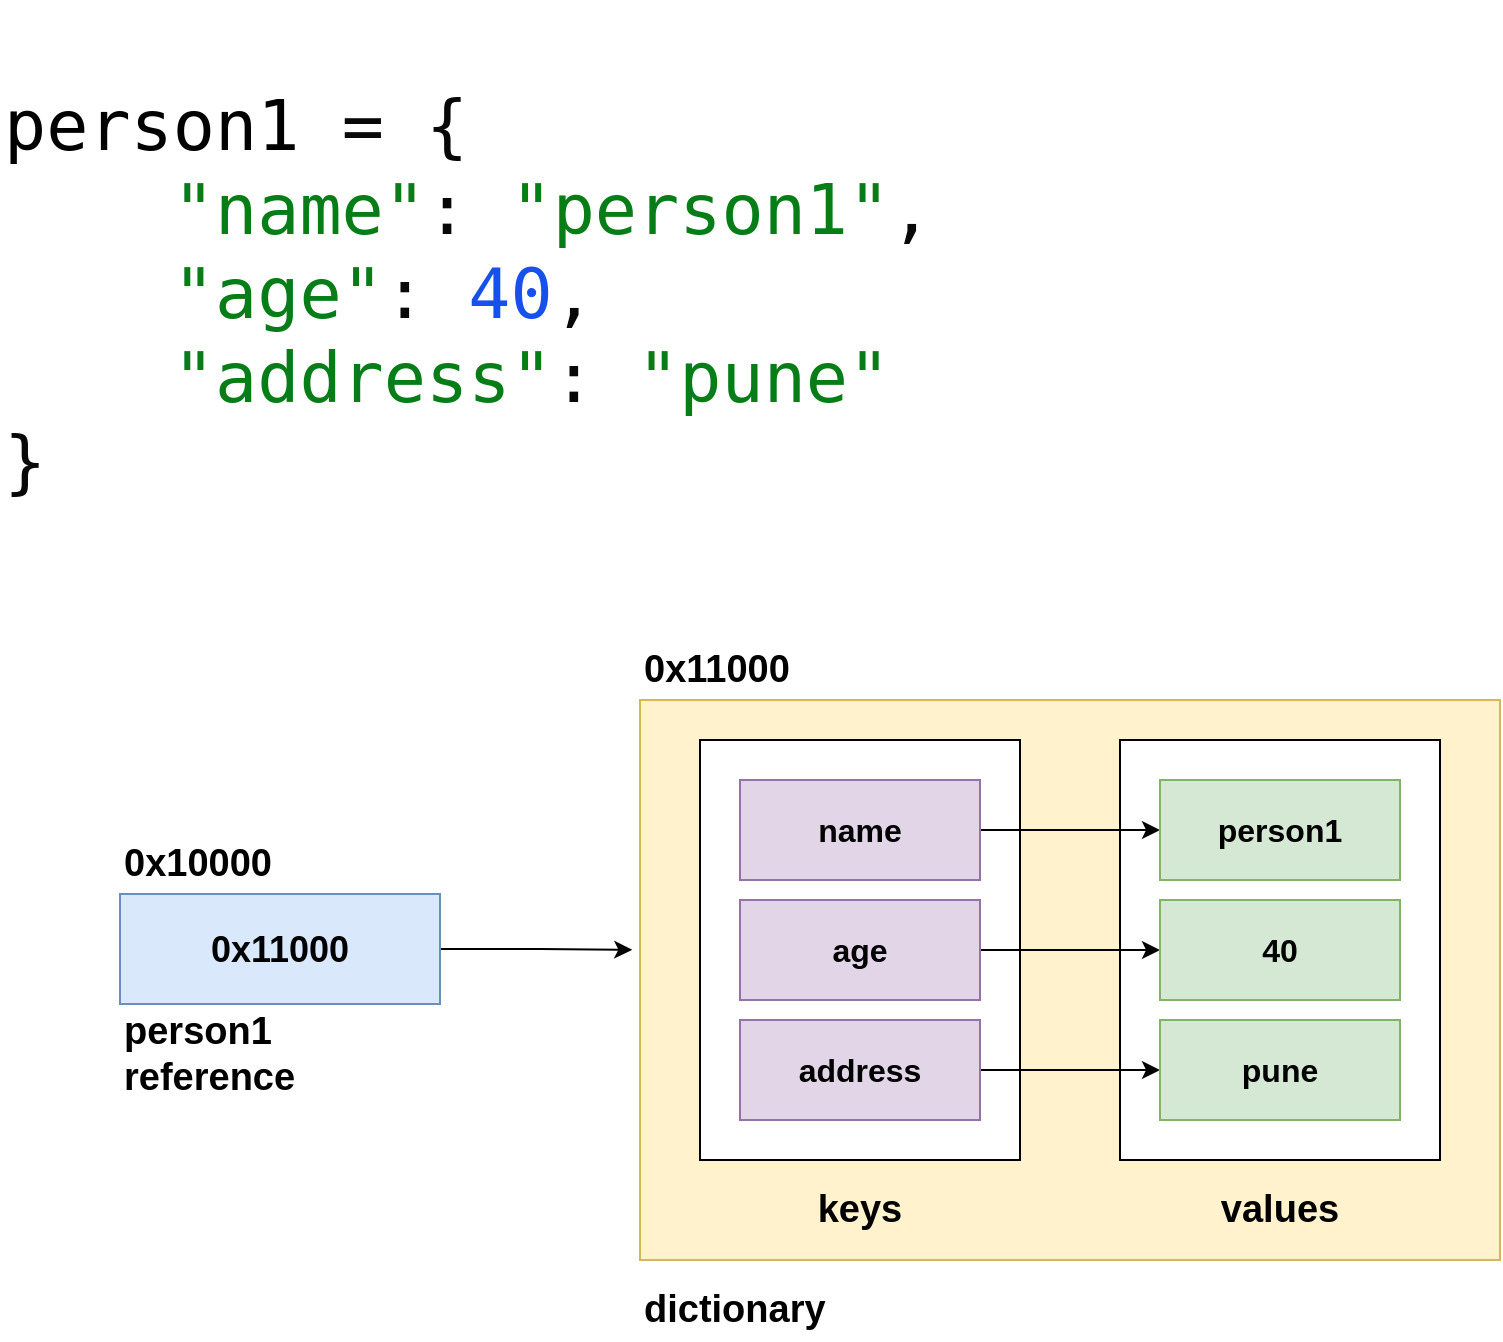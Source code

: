 <mxfile version="21.4.0" type="device">
  <diagram name="Page-1" id="cPXdqtFhVd-CmYwQC1Np">
    <mxGraphModel dx="1242" dy="828" grid="1" gridSize="10" guides="1" tooltips="1" connect="1" arrows="1" fold="1" page="1" pageScale="1" pageWidth="827" pageHeight="1169" math="0" shadow="0">
      <root>
        <mxCell id="0" />
        <mxCell id="1" parent="0" />
        <mxCell id="q5GMwRHJN3oYKQXexOhs-16" value="" style="rounded=0;whiteSpace=wrap;html=1;fillColor=#fff2cc;strokeColor=#d6b656;" vertex="1" parent="1">
          <mxGeometry x="340" y="380" width="430" height="280" as="geometry" />
        </mxCell>
        <mxCell id="q5GMwRHJN3oYKQXexOhs-8" value="" style="rounded=0;whiteSpace=wrap;html=1;" vertex="1" parent="1">
          <mxGeometry x="580" y="400" width="160" height="210" as="geometry" />
        </mxCell>
        <mxCell id="q5GMwRHJN3oYKQXexOhs-2" value="&lt;div style=&quot;background-color:#ffffff;color:#080808&quot;&gt;&lt;pre style=&quot;font-family:&#39;JetBrains Mono&#39;,monospace;font-size:26.3pt;&quot;&gt;&lt;span style=&quot;color:#000000;&quot;&gt;person1 &lt;/span&gt;= {&lt;br&gt;    &lt;span style=&quot;color:#067d17;&quot;&gt;&quot;name&quot;&lt;/span&gt;: &lt;span style=&quot;color:#067d17;&quot;&gt;&quot;person1&quot;&lt;/span&gt;, &lt;br&gt;    &lt;span style=&quot;color:#067d17;&quot;&gt;&quot;age&quot;&lt;/span&gt;: &lt;span style=&quot;color:#1750eb;&quot;&gt;40&lt;/span&gt;, &lt;br&gt;    &lt;span style=&quot;color:#067d17;&quot;&gt;&quot;address&quot;&lt;/span&gt;: &lt;span style=&quot;color:#067d17;&quot;&gt;&quot;pune&quot;&lt;br&gt;&lt;/span&gt;}&lt;/pre&gt;&lt;/div&gt;" style="text;whiteSpace=wrap;html=1;" vertex="1" parent="1">
          <mxGeometry x="20" y="30" width="520" height="300" as="geometry" />
        </mxCell>
        <mxCell id="q5GMwRHJN3oYKQXexOhs-3" value="" style="rounded=0;whiteSpace=wrap;html=1;" vertex="1" parent="1">
          <mxGeometry x="370" y="400" width="160" height="210" as="geometry" />
        </mxCell>
        <mxCell id="q5GMwRHJN3oYKQXexOhs-13" style="edgeStyle=orthogonalEdgeStyle;rounded=0;orthogonalLoop=1;jettySize=auto;html=1;entryX=0;entryY=0.5;entryDx=0;entryDy=0;" edge="1" parent="1" source="q5GMwRHJN3oYKQXexOhs-4" target="q5GMwRHJN3oYKQXexOhs-9">
          <mxGeometry relative="1" as="geometry" />
        </mxCell>
        <mxCell id="q5GMwRHJN3oYKQXexOhs-4" value="name" style="rounded=0;whiteSpace=wrap;html=1;fontStyle=1;fontSize=16;fillColor=#e1d5e7;strokeColor=#9673a6;" vertex="1" parent="1">
          <mxGeometry x="390" y="420" width="120" height="50" as="geometry" />
        </mxCell>
        <mxCell id="q5GMwRHJN3oYKQXexOhs-14" style="edgeStyle=orthogonalEdgeStyle;rounded=0;orthogonalLoop=1;jettySize=auto;html=1;" edge="1" parent="1" source="q5GMwRHJN3oYKQXexOhs-5" target="q5GMwRHJN3oYKQXexOhs-10">
          <mxGeometry relative="1" as="geometry" />
        </mxCell>
        <mxCell id="q5GMwRHJN3oYKQXexOhs-5" value="age" style="rounded=0;whiteSpace=wrap;html=1;fontStyle=1;fontSize=16;fillColor=#e1d5e7;strokeColor=#9673a6;" vertex="1" parent="1">
          <mxGeometry x="390" y="480" width="120" height="50" as="geometry" />
        </mxCell>
        <mxCell id="q5GMwRHJN3oYKQXexOhs-15" style="edgeStyle=orthogonalEdgeStyle;rounded=0;orthogonalLoop=1;jettySize=auto;html=1;" edge="1" parent="1" source="q5GMwRHJN3oYKQXexOhs-6" target="q5GMwRHJN3oYKQXexOhs-11">
          <mxGeometry relative="1" as="geometry" />
        </mxCell>
        <mxCell id="q5GMwRHJN3oYKQXexOhs-6" value="address" style="rounded=0;whiteSpace=wrap;html=1;fontStyle=1;fontSize=16;fillColor=#e1d5e7;strokeColor=#9673a6;" vertex="1" parent="1">
          <mxGeometry x="390" y="540" width="120" height="50" as="geometry" />
        </mxCell>
        <mxCell id="q5GMwRHJN3oYKQXexOhs-7" value="keys" style="text;html=1;strokeColor=none;fillColor=none;align=center;verticalAlign=middle;whiteSpace=wrap;rounded=0;fontStyle=1;fontSize=19;" vertex="1" parent="1">
          <mxGeometry x="420" y="620" width="60" height="30" as="geometry" />
        </mxCell>
        <mxCell id="q5GMwRHJN3oYKQXexOhs-9" value="person1" style="rounded=0;whiteSpace=wrap;html=1;fontStyle=1;fontSize=16;fillColor=#d5e8d4;strokeColor=#82b366;" vertex="1" parent="1">
          <mxGeometry x="600" y="420" width="120" height="50" as="geometry" />
        </mxCell>
        <mxCell id="q5GMwRHJN3oYKQXexOhs-10" value="40" style="rounded=0;whiteSpace=wrap;html=1;fontStyle=1;fontSize=16;fillColor=#d5e8d4;strokeColor=#82b366;" vertex="1" parent="1">
          <mxGeometry x="600" y="480" width="120" height="50" as="geometry" />
        </mxCell>
        <mxCell id="q5GMwRHJN3oYKQXexOhs-11" value="pune" style="rounded=0;whiteSpace=wrap;html=1;fontStyle=1;fontSize=16;fillColor=#d5e8d4;strokeColor=#82b366;" vertex="1" parent="1">
          <mxGeometry x="600" y="540" width="120" height="50" as="geometry" />
        </mxCell>
        <mxCell id="q5GMwRHJN3oYKQXexOhs-12" value="values" style="text;html=1;strokeColor=none;fillColor=none;align=center;verticalAlign=middle;whiteSpace=wrap;rounded=0;fontStyle=1;fontSize=19;" vertex="1" parent="1">
          <mxGeometry x="630" y="620" width="60" height="30" as="geometry" />
        </mxCell>
        <mxCell id="q5GMwRHJN3oYKQXexOhs-22" style="edgeStyle=orthogonalEdgeStyle;rounded=0;orthogonalLoop=1;jettySize=auto;html=1;entryX=-0.009;entryY=0.446;entryDx=0;entryDy=0;entryPerimeter=0;" edge="1" parent="1" source="q5GMwRHJN3oYKQXexOhs-17" target="q5GMwRHJN3oYKQXexOhs-16">
          <mxGeometry relative="1" as="geometry" />
        </mxCell>
        <mxCell id="q5GMwRHJN3oYKQXexOhs-17" value="0x11000" style="rounded=0;whiteSpace=wrap;html=1;fillColor=#dae8fc;strokeColor=#6c8ebf;fontStyle=1;fontSize=18;" vertex="1" parent="1">
          <mxGeometry x="80" y="477" width="160" height="55" as="geometry" />
        </mxCell>
        <mxCell id="q5GMwRHJN3oYKQXexOhs-18" value="0x11000" style="text;html=1;strokeColor=none;fillColor=none;align=left;verticalAlign=middle;whiteSpace=wrap;rounded=0;fontStyle=1;fontSize=19;" vertex="1" parent="1">
          <mxGeometry x="340" y="350" width="420" height="30" as="geometry" />
        </mxCell>
        <mxCell id="q5GMwRHJN3oYKQXexOhs-19" value="dictionary" style="text;html=1;strokeColor=none;fillColor=none;align=left;verticalAlign=middle;whiteSpace=wrap;rounded=0;fontStyle=1;fontSize=19;" vertex="1" parent="1">
          <mxGeometry x="340" y="670" width="420" height="30" as="geometry" />
        </mxCell>
        <mxCell id="q5GMwRHJN3oYKQXexOhs-20" value="0x10000" style="text;html=1;strokeColor=none;fillColor=none;align=left;verticalAlign=middle;whiteSpace=wrap;rounded=0;fontStyle=1;fontSize=19;" vertex="1" parent="1">
          <mxGeometry x="80" y="447" width="130" height="30" as="geometry" />
        </mxCell>
        <mxCell id="q5GMwRHJN3oYKQXexOhs-23" value="person1&lt;br&gt;reference" style="text;html=1;strokeColor=none;fillColor=none;align=left;verticalAlign=middle;whiteSpace=wrap;rounded=0;fontStyle=1;fontSize=19;" vertex="1" parent="1">
          <mxGeometry x="80" y="532" width="130" height="50" as="geometry" />
        </mxCell>
      </root>
    </mxGraphModel>
  </diagram>
</mxfile>
